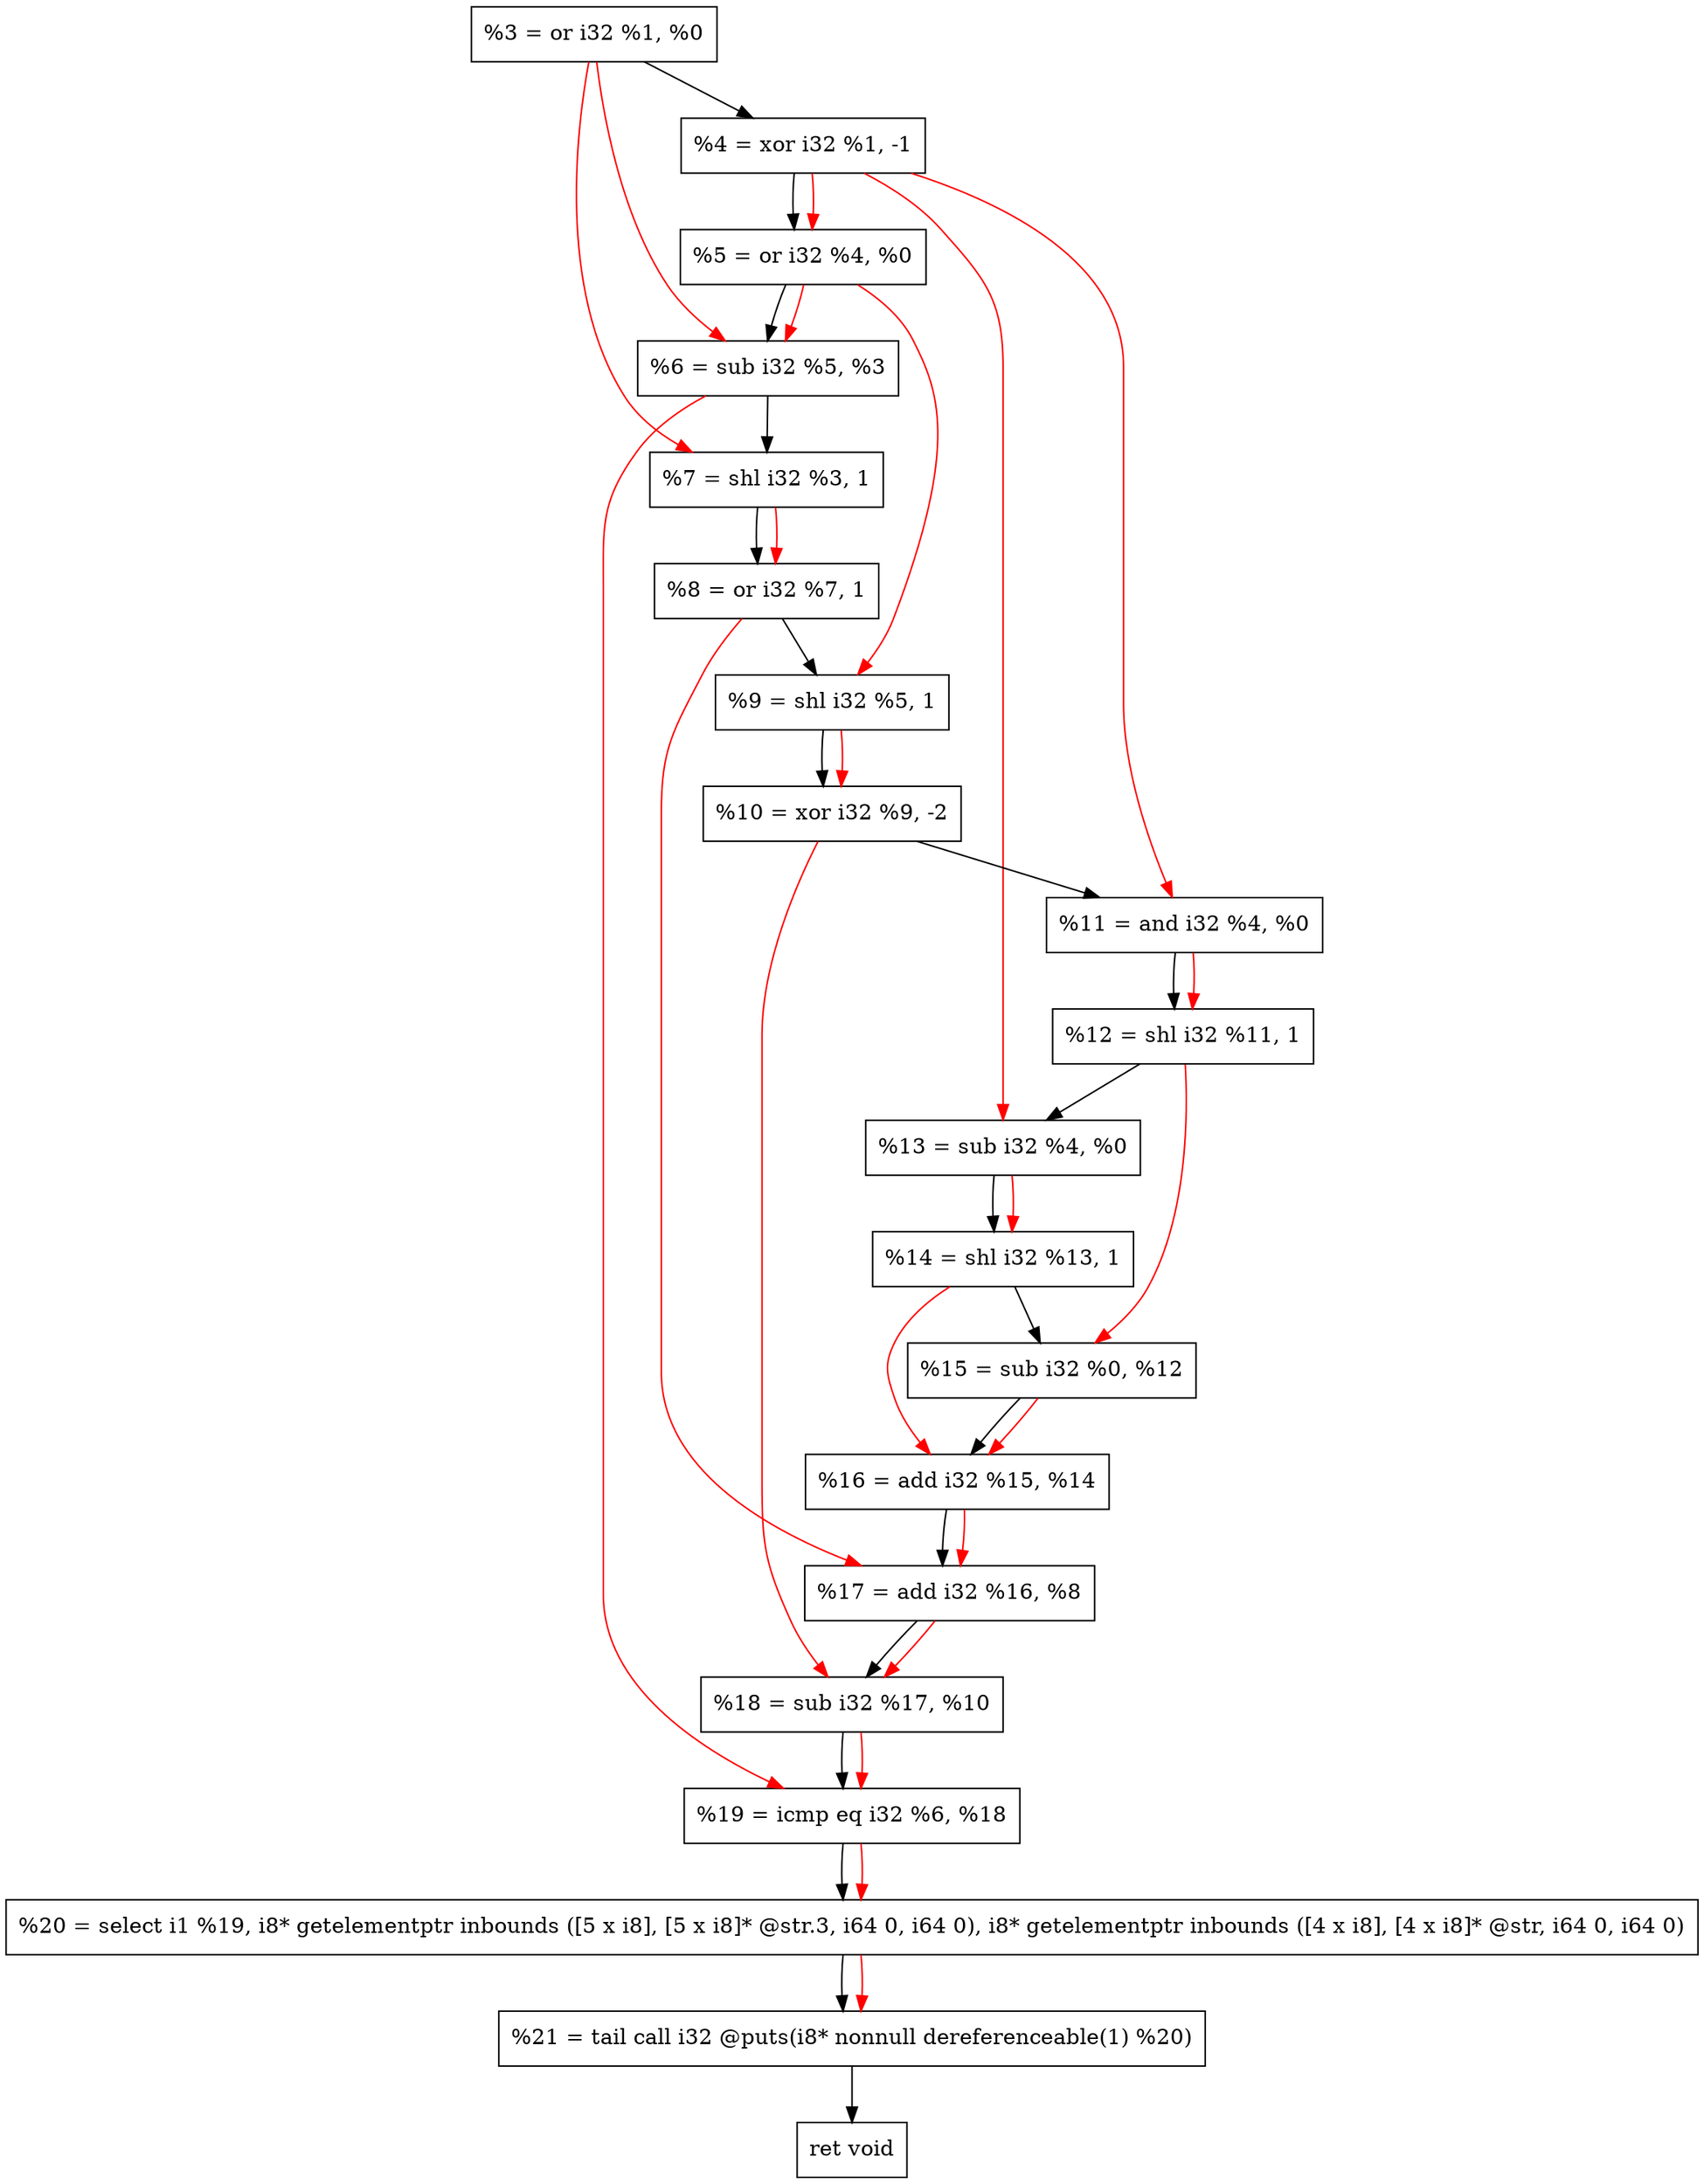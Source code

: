 digraph "DFG for'crackme' function" {
	Node0x23183f0[shape=record, label="  %3 = or i32 %1, %0"];
	Node0x2318aa0[shape=record, label="  %4 = xor i32 %1, -1"];
	Node0x2318b60[shape=record, label="  %5 = or i32 %4, %0"];
	Node0x2318bd0[shape=record, label="  %6 = sub i32 %5, %3"];
	Node0x2318c40[shape=record, label="  %7 = shl i32 %3, 1"];
	Node0x2318cb0[shape=record, label="  %8 = or i32 %7, 1"];
	Node0x2318d20[shape=record, label="  %9 = shl i32 %5, 1"];
	Node0x2318dc0[shape=record, label="  %10 = xor i32 %9, -2"];
	Node0x2318e30[shape=record, label="  %11 = and i32 %4, %0"];
	Node0x2318ea0[shape=record, label="  %12 = shl i32 %11, 1"];
	Node0x2318f10[shape=record, label="  %13 = sub i32 %4, %0"];
	Node0x2318f80[shape=record, label="  %14 = shl i32 %13, 1"];
	Node0x2318ff0[shape=record, label="  %15 = sub i32 %0, %12"];
	Node0x2319060[shape=record, label="  %16 = add i32 %15, %14"];
	Node0x23190d0[shape=record, label="  %17 = add i32 %16, %8"];
	Node0x2319140[shape=record, label="  %18 = sub i32 %17, %10"];
	Node0x23191b0[shape=record, label="  %19 = icmp eq i32 %6, %18"];
	Node0x22b9268[shape=record, label="  %20 = select i1 %19, i8* getelementptr inbounds ([5 x i8], [5 x i8]* @str.3, i64 0, i64 0), i8* getelementptr inbounds ([4 x i8], [4 x i8]* @str, i64 0, i64 0)"];
	Node0x2319650[shape=record, label="  %21 = tail call i32 @puts(i8* nonnull dereferenceable(1) %20)"];
	Node0x23196a0[shape=record, label="  ret void"];
	Node0x23183f0 -> Node0x2318aa0;
	Node0x2318aa0 -> Node0x2318b60;
	Node0x2318b60 -> Node0x2318bd0;
	Node0x2318bd0 -> Node0x2318c40;
	Node0x2318c40 -> Node0x2318cb0;
	Node0x2318cb0 -> Node0x2318d20;
	Node0x2318d20 -> Node0x2318dc0;
	Node0x2318dc0 -> Node0x2318e30;
	Node0x2318e30 -> Node0x2318ea0;
	Node0x2318ea0 -> Node0x2318f10;
	Node0x2318f10 -> Node0x2318f80;
	Node0x2318f80 -> Node0x2318ff0;
	Node0x2318ff0 -> Node0x2319060;
	Node0x2319060 -> Node0x23190d0;
	Node0x23190d0 -> Node0x2319140;
	Node0x2319140 -> Node0x23191b0;
	Node0x23191b0 -> Node0x22b9268;
	Node0x22b9268 -> Node0x2319650;
	Node0x2319650 -> Node0x23196a0;
edge [color=red]
	Node0x2318aa0 -> Node0x2318b60;
	Node0x2318b60 -> Node0x2318bd0;
	Node0x23183f0 -> Node0x2318bd0;
	Node0x23183f0 -> Node0x2318c40;
	Node0x2318c40 -> Node0x2318cb0;
	Node0x2318b60 -> Node0x2318d20;
	Node0x2318d20 -> Node0x2318dc0;
	Node0x2318aa0 -> Node0x2318e30;
	Node0x2318e30 -> Node0x2318ea0;
	Node0x2318aa0 -> Node0x2318f10;
	Node0x2318f10 -> Node0x2318f80;
	Node0x2318ea0 -> Node0x2318ff0;
	Node0x2318ff0 -> Node0x2319060;
	Node0x2318f80 -> Node0x2319060;
	Node0x2319060 -> Node0x23190d0;
	Node0x2318cb0 -> Node0x23190d0;
	Node0x23190d0 -> Node0x2319140;
	Node0x2318dc0 -> Node0x2319140;
	Node0x2318bd0 -> Node0x23191b0;
	Node0x2319140 -> Node0x23191b0;
	Node0x23191b0 -> Node0x22b9268;
	Node0x22b9268 -> Node0x2319650;
}

